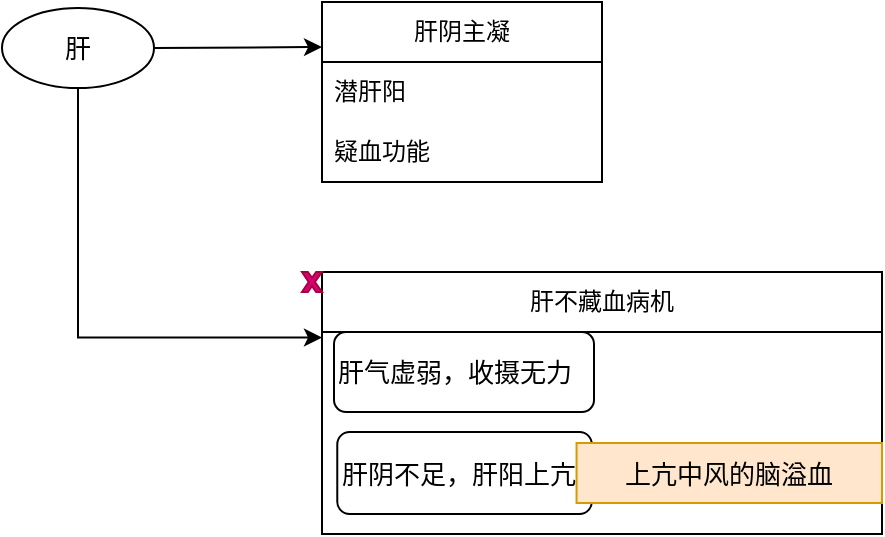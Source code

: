 <mxfile version="22.1.17" type="github">
  <diagram name="第 1 页" id="3Mf6Y7iWbjxPkOdfO2dG">
    <mxGraphModel dx="1050" dy="557" grid="1" gridSize="10" guides="1" tooltips="1" connect="1" arrows="1" fold="1" page="1" pageScale="1" pageWidth="827" pageHeight="1169" math="0" shadow="0">
      <root>
        <mxCell id="0" />
        <mxCell id="1" parent="0" />
        <mxCell id="PQyKcEI7YhLgmK-D_kbS-5" value="肝阴主凝" style="swimlane;fontStyle=0;childLayout=stackLayout;horizontal=1;startSize=30;horizontalStack=0;resizeParent=1;resizeParentMax=0;resizeLast=0;collapsible=1;marginBottom=0;whiteSpace=wrap;html=1;" vertex="1" parent="1">
          <mxGeometry x="250" y="155" width="140" height="90" as="geometry" />
        </mxCell>
        <mxCell id="PQyKcEI7YhLgmK-D_kbS-6" value="潜肝阳" style="text;strokeColor=none;fillColor=none;align=left;verticalAlign=middle;spacingLeft=4;spacingRight=4;overflow=hidden;points=[[0,0.5],[1,0.5]];portConstraint=eastwest;rotatable=0;whiteSpace=wrap;html=1;" vertex="1" parent="PQyKcEI7YhLgmK-D_kbS-5">
          <mxGeometry y="30" width="140" height="30" as="geometry" />
        </mxCell>
        <mxCell id="PQyKcEI7YhLgmK-D_kbS-7" value="疑血功能" style="text;strokeColor=none;fillColor=none;align=left;verticalAlign=middle;spacingLeft=4;spacingRight=4;overflow=hidden;points=[[0,0.5],[1,0.5]];portConstraint=eastwest;rotatable=0;whiteSpace=wrap;html=1;" vertex="1" parent="PQyKcEI7YhLgmK-D_kbS-5">
          <mxGeometry y="60" width="140" height="30" as="geometry" />
        </mxCell>
        <mxCell id="PQyKcEI7YhLgmK-D_kbS-19" style="edgeStyle=orthogonalEdgeStyle;rounded=0;orthogonalLoop=1;jettySize=auto;html=1;exitX=0.5;exitY=1;exitDx=0;exitDy=0;entryX=0;entryY=0.25;entryDx=0;entryDy=0;" edge="1" parent="1" source="PQyKcEI7YhLgmK-D_kbS-2" target="PQyKcEI7YhLgmK-D_kbS-10">
          <mxGeometry relative="1" as="geometry" />
        </mxCell>
        <mxCell id="PQyKcEI7YhLgmK-D_kbS-2" value="肝" style="ellipse;whiteSpace=wrap;html=1;fontSize=13;" vertex="1" parent="1">
          <mxGeometry x="90" y="158" width="76" height="40" as="geometry" />
        </mxCell>
        <mxCell id="PQyKcEI7YhLgmK-D_kbS-3" value="" style="endArrow=classic;html=1;rounded=0;exitX=1;exitY=0.5;exitDx=0;exitDy=0;entryX=0;entryY=0.25;entryDx=0;entryDy=0;" edge="1" parent="1" source="PQyKcEI7YhLgmK-D_kbS-2" target="PQyKcEI7YhLgmK-D_kbS-5">
          <mxGeometry width="50" height="50" relative="1" as="geometry">
            <mxPoint x="207" y="171" as="sourcePoint" />
            <mxPoint x="140" y="170" as="targetPoint" />
          </mxGeometry>
        </mxCell>
        <mxCell id="PQyKcEI7YhLgmK-D_kbS-9" value="" style="group" vertex="1" connectable="0" parent="1">
          <mxGeometry x="240" y="290" width="290" height="131" as="geometry" />
        </mxCell>
        <mxCell id="PQyKcEI7YhLgmK-D_kbS-10" value="肝不藏血病机" style="swimlane;fontStyle=0;childLayout=stackLayout;horizontal=1;startSize=30;horizontalStack=0;resizeParent=1;resizeParentMax=0;resizeLast=0;collapsible=1;marginBottom=0;whiteSpace=wrap;html=1;" vertex="1" parent="PQyKcEI7YhLgmK-D_kbS-9">
          <mxGeometry x="10" width="280" height="131" as="geometry" />
        </mxCell>
        <mxCell id="PQyKcEI7YhLgmK-D_kbS-11" value="" style="group;fontSize=13;align=left;" vertex="1" connectable="0" parent="PQyKcEI7YhLgmK-D_kbS-10">
          <mxGeometry y="30" width="280" height="101" as="geometry" />
        </mxCell>
        <mxCell id="PQyKcEI7YhLgmK-D_kbS-12" value="" style="group" vertex="1" connectable="0" parent="PQyKcEI7YhLgmK-D_kbS-11">
          <mxGeometry x="6" width="244" height="40" as="geometry" />
        </mxCell>
        <mxCell id="PQyKcEI7YhLgmK-D_kbS-13" value="肝气虚弱，收摄无力" style="rounded=1;whiteSpace=wrap;html=1;fontSize=13;align=left;" vertex="1" parent="PQyKcEI7YhLgmK-D_kbS-12">
          <mxGeometry width="130" height="40" as="geometry" />
        </mxCell>
        <mxCell id="PQyKcEI7YhLgmK-D_kbS-15" value="" style="group;fontSize=13;align=left;" vertex="1" connectable="0" parent="PQyKcEI7YhLgmK-D_kbS-11">
          <mxGeometry y="50" width="280" height="41" as="geometry" />
        </mxCell>
        <mxCell id="PQyKcEI7YhLgmK-D_kbS-16" value="肝阴不足，肝阳上亢" style="rounded=1;whiteSpace=wrap;html=1;fontSize=13;align=left;" vertex="1" parent="PQyKcEI7YhLgmK-D_kbS-15">
          <mxGeometry x="7.636" width="127.273" height="41" as="geometry" />
        </mxCell>
        <mxCell id="PQyKcEI7YhLgmK-D_kbS-17" value="上亢中风的脑溢血" style="text;html=1;strokeColor=#d79b00;fillColor=#ffe6cc;align=center;verticalAlign=middle;whiteSpace=wrap;rounded=0;fontSize=13;" vertex="1" parent="PQyKcEI7YhLgmK-D_kbS-15">
          <mxGeometry x="127.273" y="5.5" width="152.727" height="30" as="geometry" />
        </mxCell>
        <mxCell id="PQyKcEI7YhLgmK-D_kbS-18" value="" style="verticalLabelPosition=bottom;verticalAlign=top;html=1;shape=mxgraph.basic.x;fontColor=#ffffff;fillColor=#d80073;strokeColor=#A50040;" vertex="1" parent="PQyKcEI7YhLgmK-D_kbS-9">
          <mxGeometry width="10" height="10" as="geometry" />
        </mxCell>
      </root>
    </mxGraphModel>
  </diagram>
</mxfile>
